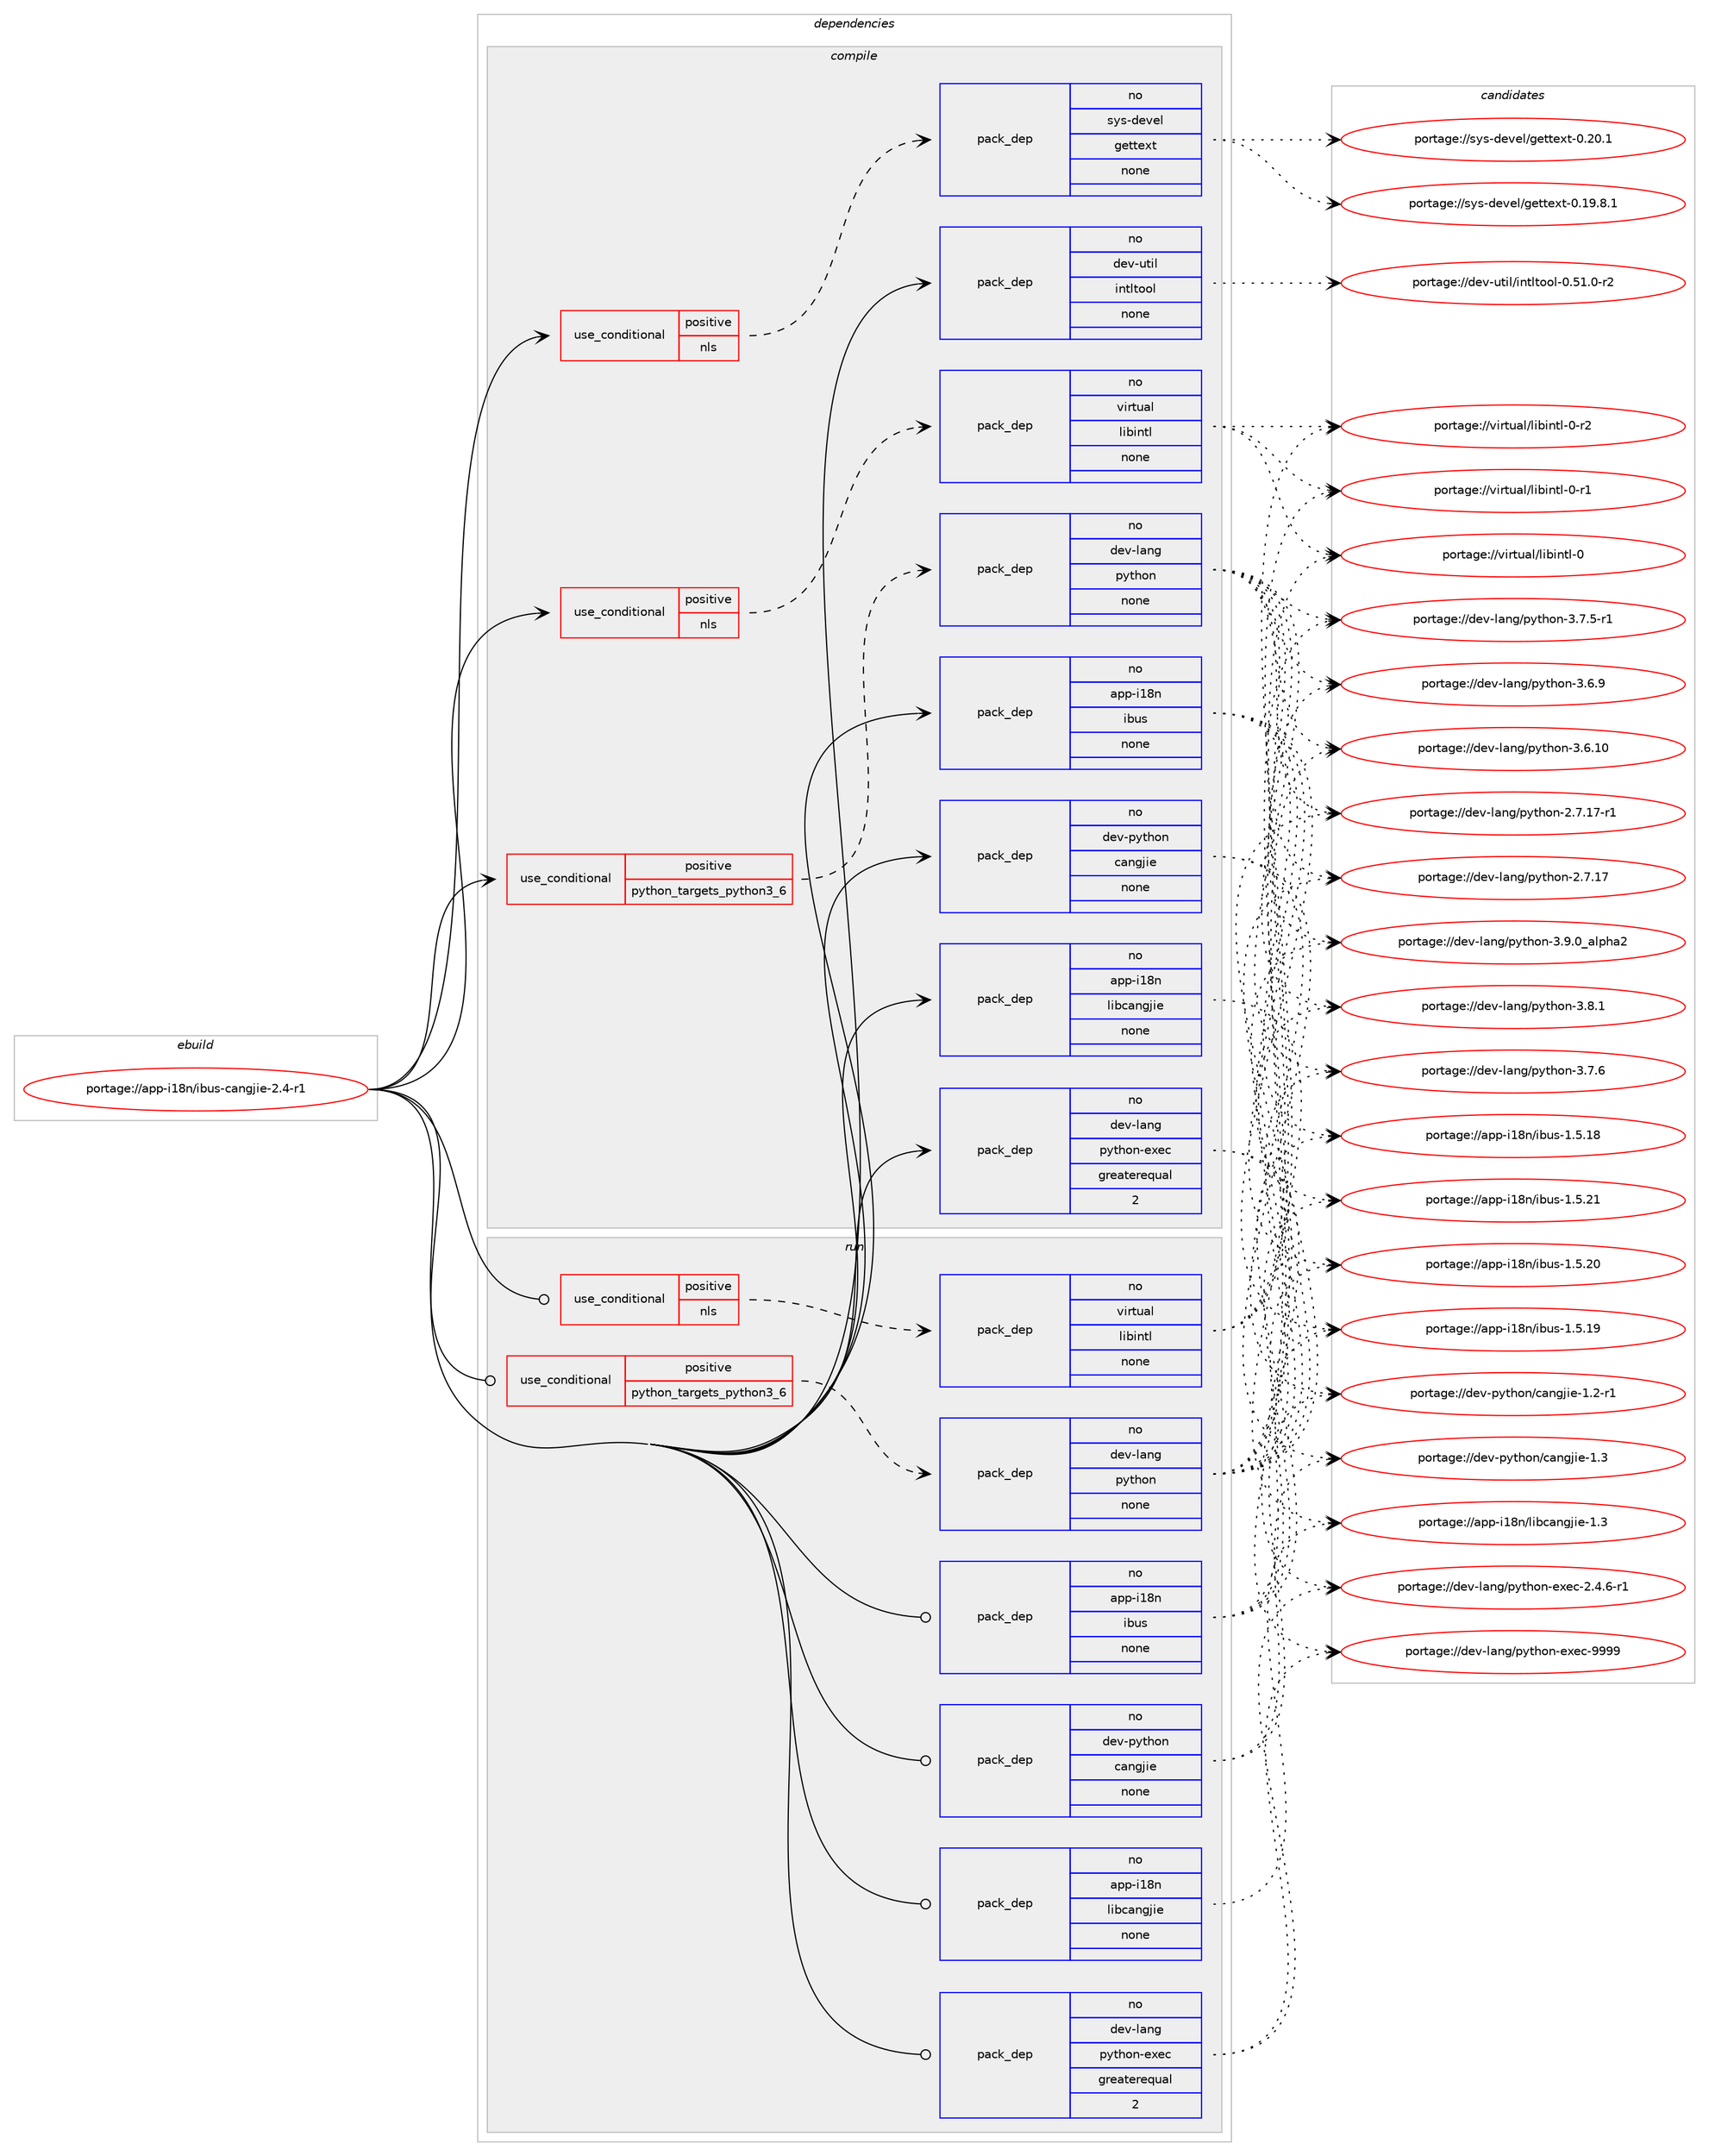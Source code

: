 digraph prolog {

# *************
# Graph options
# *************

newrank=true;
concentrate=true;
compound=true;
graph [rankdir=LR,fontname=Helvetica,fontsize=10,ranksep=1.5];#, ranksep=2.5, nodesep=0.2];
edge  [arrowhead=vee];
node  [fontname=Helvetica,fontsize=10];

# **********
# The ebuild
# **********

subgraph cluster_leftcol {
color=gray;
label=<<i>ebuild</i>>;
id [label="portage://app-i18n/ibus-cangjie-2.4-r1", color=red, width=4, href="../app-i18n/ibus-cangjie-2.4-r1.svg"];
}

# ****************
# The dependencies
# ****************

subgraph cluster_midcol {
color=gray;
label=<<i>dependencies</i>>;
subgraph cluster_compile {
fillcolor="#eeeeee";
style=filled;
label=<<i>compile</i>>;
subgraph cond144839 {
dependency618428 [label=<<TABLE BORDER="0" CELLBORDER="1" CELLSPACING="0" CELLPADDING="4"><TR><TD ROWSPAN="3" CELLPADDING="10">use_conditional</TD></TR><TR><TD>positive</TD></TR><TR><TD>nls</TD></TR></TABLE>>, shape=none, color=red];
subgraph pack465291 {
dependency618429 [label=<<TABLE BORDER="0" CELLBORDER="1" CELLSPACING="0" CELLPADDING="4" WIDTH="220"><TR><TD ROWSPAN="6" CELLPADDING="30">pack_dep</TD></TR><TR><TD WIDTH="110">no</TD></TR><TR><TD>sys-devel</TD></TR><TR><TD>gettext</TD></TR><TR><TD>none</TD></TR><TR><TD></TD></TR></TABLE>>, shape=none, color=blue];
}
dependency618428:e -> dependency618429:w [weight=20,style="dashed",arrowhead="vee"];
}
id:e -> dependency618428:w [weight=20,style="solid",arrowhead="vee"];
subgraph cond144840 {
dependency618430 [label=<<TABLE BORDER="0" CELLBORDER="1" CELLSPACING="0" CELLPADDING="4"><TR><TD ROWSPAN="3" CELLPADDING="10">use_conditional</TD></TR><TR><TD>positive</TD></TR><TR><TD>nls</TD></TR></TABLE>>, shape=none, color=red];
subgraph pack465292 {
dependency618431 [label=<<TABLE BORDER="0" CELLBORDER="1" CELLSPACING="0" CELLPADDING="4" WIDTH="220"><TR><TD ROWSPAN="6" CELLPADDING="30">pack_dep</TD></TR><TR><TD WIDTH="110">no</TD></TR><TR><TD>virtual</TD></TR><TR><TD>libintl</TD></TR><TR><TD>none</TD></TR><TR><TD></TD></TR></TABLE>>, shape=none, color=blue];
}
dependency618430:e -> dependency618431:w [weight=20,style="dashed",arrowhead="vee"];
}
id:e -> dependency618430:w [weight=20,style="solid",arrowhead="vee"];
subgraph cond144841 {
dependency618432 [label=<<TABLE BORDER="0" CELLBORDER="1" CELLSPACING="0" CELLPADDING="4"><TR><TD ROWSPAN="3" CELLPADDING="10">use_conditional</TD></TR><TR><TD>positive</TD></TR><TR><TD>python_targets_python3_6</TD></TR></TABLE>>, shape=none, color=red];
subgraph pack465293 {
dependency618433 [label=<<TABLE BORDER="0" CELLBORDER="1" CELLSPACING="0" CELLPADDING="4" WIDTH="220"><TR><TD ROWSPAN="6" CELLPADDING="30">pack_dep</TD></TR><TR><TD WIDTH="110">no</TD></TR><TR><TD>dev-lang</TD></TR><TR><TD>python</TD></TR><TR><TD>none</TD></TR><TR><TD></TD></TR></TABLE>>, shape=none, color=blue];
}
dependency618432:e -> dependency618433:w [weight=20,style="dashed",arrowhead="vee"];
}
id:e -> dependency618432:w [weight=20,style="solid",arrowhead="vee"];
subgraph pack465294 {
dependency618434 [label=<<TABLE BORDER="0" CELLBORDER="1" CELLSPACING="0" CELLPADDING="4" WIDTH="220"><TR><TD ROWSPAN="6" CELLPADDING="30">pack_dep</TD></TR><TR><TD WIDTH="110">no</TD></TR><TR><TD>app-i18n</TD></TR><TR><TD>ibus</TD></TR><TR><TD>none</TD></TR><TR><TD></TD></TR></TABLE>>, shape=none, color=blue];
}
id:e -> dependency618434:w [weight=20,style="solid",arrowhead="vee"];
subgraph pack465295 {
dependency618435 [label=<<TABLE BORDER="0" CELLBORDER="1" CELLSPACING="0" CELLPADDING="4" WIDTH="220"><TR><TD ROWSPAN="6" CELLPADDING="30">pack_dep</TD></TR><TR><TD WIDTH="110">no</TD></TR><TR><TD>app-i18n</TD></TR><TR><TD>libcangjie</TD></TR><TR><TD>none</TD></TR><TR><TD></TD></TR></TABLE>>, shape=none, color=blue];
}
id:e -> dependency618435:w [weight=20,style="solid",arrowhead="vee"];
subgraph pack465296 {
dependency618436 [label=<<TABLE BORDER="0" CELLBORDER="1" CELLSPACING="0" CELLPADDING="4" WIDTH="220"><TR><TD ROWSPAN="6" CELLPADDING="30">pack_dep</TD></TR><TR><TD WIDTH="110">no</TD></TR><TR><TD>dev-lang</TD></TR><TR><TD>python-exec</TD></TR><TR><TD>greaterequal</TD></TR><TR><TD>2</TD></TR></TABLE>>, shape=none, color=blue];
}
id:e -> dependency618436:w [weight=20,style="solid",arrowhead="vee"];
subgraph pack465297 {
dependency618437 [label=<<TABLE BORDER="0" CELLBORDER="1" CELLSPACING="0" CELLPADDING="4" WIDTH="220"><TR><TD ROWSPAN="6" CELLPADDING="30">pack_dep</TD></TR><TR><TD WIDTH="110">no</TD></TR><TR><TD>dev-python</TD></TR><TR><TD>cangjie</TD></TR><TR><TD>none</TD></TR><TR><TD></TD></TR></TABLE>>, shape=none, color=blue];
}
id:e -> dependency618437:w [weight=20,style="solid",arrowhead="vee"];
subgraph pack465298 {
dependency618438 [label=<<TABLE BORDER="0" CELLBORDER="1" CELLSPACING="0" CELLPADDING="4" WIDTH="220"><TR><TD ROWSPAN="6" CELLPADDING="30">pack_dep</TD></TR><TR><TD WIDTH="110">no</TD></TR><TR><TD>dev-util</TD></TR><TR><TD>intltool</TD></TR><TR><TD>none</TD></TR><TR><TD></TD></TR></TABLE>>, shape=none, color=blue];
}
id:e -> dependency618438:w [weight=20,style="solid",arrowhead="vee"];
}
subgraph cluster_compileandrun {
fillcolor="#eeeeee";
style=filled;
label=<<i>compile and run</i>>;
}
subgraph cluster_run {
fillcolor="#eeeeee";
style=filled;
label=<<i>run</i>>;
subgraph cond144842 {
dependency618439 [label=<<TABLE BORDER="0" CELLBORDER="1" CELLSPACING="0" CELLPADDING="4"><TR><TD ROWSPAN="3" CELLPADDING="10">use_conditional</TD></TR><TR><TD>positive</TD></TR><TR><TD>nls</TD></TR></TABLE>>, shape=none, color=red];
subgraph pack465299 {
dependency618440 [label=<<TABLE BORDER="0" CELLBORDER="1" CELLSPACING="0" CELLPADDING="4" WIDTH="220"><TR><TD ROWSPAN="6" CELLPADDING="30">pack_dep</TD></TR><TR><TD WIDTH="110">no</TD></TR><TR><TD>virtual</TD></TR><TR><TD>libintl</TD></TR><TR><TD>none</TD></TR><TR><TD></TD></TR></TABLE>>, shape=none, color=blue];
}
dependency618439:e -> dependency618440:w [weight=20,style="dashed",arrowhead="vee"];
}
id:e -> dependency618439:w [weight=20,style="solid",arrowhead="odot"];
subgraph cond144843 {
dependency618441 [label=<<TABLE BORDER="0" CELLBORDER="1" CELLSPACING="0" CELLPADDING="4"><TR><TD ROWSPAN="3" CELLPADDING="10">use_conditional</TD></TR><TR><TD>positive</TD></TR><TR><TD>python_targets_python3_6</TD></TR></TABLE>>, shape=none, color=red];
subgraph pack465300 {
dependency618442 [label=<<TABLE BORDER="0" CELLBORDER="1" CELLSPACING="0" CELLPADDING="4" WIDTH="220"><TR><TD ROWSPAN="6" CELLPADDING="30">pack_dep</TD></TR><TR><TD WIDTH="110">no</TD></TR><TR><TD>dev-lang</TD></TR><TR><TD>python</TD></TR><TR><TD>none</TD></TR><TR><TD></TD></TR></TABLE>>, shape=none, color=blue];
}
dependency618441:e -> dependency618442:w [weight=20,style="dashed",arrowhead="vee"];
}
id:e -> dependency618441:w [weight=20,style="solid",arrowhead="odot"];
subgraph pack465301 {
dependency618443 [label=<<TABLE BORDER="0" CELLBORDER="1" CELLSPACING="0" CELLPADDING="4" WIDTH="220"><TR><TD ROWSPAN="6" CELLPADDING="30">pack_dep</TD></TR><TR><TD WIDTH="110">no</TD></TR><TR><TD>app-i18n</TD></TR><TR><TD>ibus</TD></TR><TR><TD>none</TD></TR><TR><TD></TD></TR></TABLE>>, shape=none, color=blue];
}
id:e -> dependency618443:w [weight=20,style="solid",arrowhead="odot"];
subgraph pack465302 {
dependency618444 [label=<<TABLE BORDER="0" CELLBORDER="1" CELLSPACING="0" CELLPADDING="4" WIDTH="220"><TR><TD ROWSPAN="6" CELLPADDING="30">pack_dep</TD></TR><TR><TD WIDTH="110">no</TD></TR><TR><TD>app-i18n</TD></TR><TR><TD>libcangjie</TD></TR><TR><TD>none</TD></TR><TR><TD></TD></TR></TABLE>>, shape=none, color=blue];
}
id:e -> dependency618444:w [weight=20,style="solid",arrowhead="odot"];
subgraph pack465303 {
dependency618445 [label=<<TABLE BORDER="0" CELLBORDER="1" CELLSPACING="0" CELLPADDING="4" WIDTH="220"><TR><TD ROWSPAN="6" CELLPADDING="30">pack_dep</TD></TR><TR><TD WIDTH="110">no</TD></TR><TR><TD>dev-lang</TD></TR><TR><TD>python-exec</TD></TR><TR><TD>greaterequal</TD></TR><TR><TD>2</TD></TR></TABLE>>, shape=none, color=blue];
}
id:e -> dependency618445:w [weight=20,style="solid",arrowhead="odot"];
subgraph pack465304 {
dependency618446 [label=<<TABLE BORDER="0" CELLBORDER="1" CELLSPACING="0" CELLPADDING="4" WIDTH="220"><TR><TD ROWSPAN="6" CELLPADDING="30">pack_dep</TD></TR><TR><TD WIDTH="110">no</TD></TR><TR><TD>dev-python</TD></TR><TR><TD>cangjie</TD></TR><TR><TD>none</TD></TR><TR><TD></TD></TR></TABLE>>, shape=none, color=blue];
}
id:e -> dependency618446:w [weight=20,style="solid",arrowhead="odot"];
}
}

# **************
# The candidates
# **************

subgraph cluster_choices {
rank=same;
color=gray;
label=<<i>candidates</i>>;

subgraph choice465291 {
color=black;
nodesep=1;
choice115121115451001011181011084710310111611610112011645484650484649 [label="portage://sys-devel/gettext-0.20.1", color=red, width=4,href="../sys-devel/gettext-0.20.1.svg"];
choice1151211154510010111810110847103101116116101120116454846495746564649 [label="portage://sys-devel/gettext-0.19.8.1", color=red, width=4,href="../sys-devel/gettext-0.19.8.1.svg"];
dependency618429:e -> choice115121115451001011181011084710310111611610112011645484650484649:w [style=dotted,weight="100"];
dependency618429:e -> choice1151211154510010111810110847103101116116101120116454846495746564649:w [style=dotted,weight="100"];
}
subgraph choice465292 {
color=black;
nodesep=1;
choice11810511411611797108471081059810511011610845484511450 [label="portage://virtual/libintl-0-r2", color=red, width=4,href="../virtual/libintl-0-r2.svg"];
choice11810511411611797108471081059810511011610845484511449 [label="portage://virtual/libintl-0-r1", color=red, width=4,href="../virtual/libintl-0-r1.svg"];
choice1181051141161179710847108105981051101161084548 [label="portage://virtual/libintl-0", color=red, width=4,href="../virtual/libintl-0.svg"];
dependency618431:e -> choice11810511411611797108471081059810511011610845484511450:w [style=dotted,weight="100"];
dependency618431:e -> choice11810511411611797108471081059810511011610845484511449:w [style=dotted,weight="100"];
dependency618431:e -> choice1181051141161179710847108105981051101161084548:w [style=dotted,weight="100"];
}
subgraph choice465293 {
color=black;
nodesep=1;
choice10010111845108971101034711212111610411111045514657464895971081121049750 [label="portage://dev-lang/python-3.9.0_alpha2", color=red, width=4,href="../dev-lang/python-3.9.0_alpha2.svg"];
choice100101118451089711010347112121116104111110455146564649 [label="portage://dev-lang/python-3.8.1", color=red, width=4,href="../dev-lang/python-3.8.1.svg"];
choice100101118451089711010347112121116104111110455146554654 [label="portage://dev-lang/python-3.7.6", color=red, width=4,href="../dev-lang/python-3.7.6.svg"];
choice1001011184510897110103471121211161041111104551465546534511449 [label="portage://dev-lang/python-3.7.5-r1", color=red, width=4,href="../dev-lang/python-3.7.5-r1.svg"];
choice100101118451089711010347112121116104111110455146544657 [label="portage://dev-lang/python-3.6.9", color=red, width=4,href="../dev-lang/python-3.6.9.svg"];
choice10010111845108971101034711212111610411111045514654464948 [label="portage://dev-lang/python-3.6.10", color=red, width=4,href="../dev-lang/python-3.6.10.svg"];
choice100101118451089711010347112121116104111110455046554649554511449 [label="portage://dev-lang/python-2.7.17-r1", color=red, width=4,href="../dev-lang/python-2.7.17-r1.svg"];
choice10010111845108971101034711212111610411111045504655464955 [label="portage://dev-lang/python-2.7.17", color=red, width=4,href="../dev-lang/python-2.7.17.svg"];
dependency618433:e -> choice10010111845108971101034711212111610411111045514657464895971081121049750:w [style=dotted,weight="100"];
dependency618433:e -> choice100101118451089711010347112121116104111110455146564649:w [style=dotted,weight="100"];
dependency618433:e -> choice100101118451089711010347112121116104111110455146554654:w [style=dotted,weight="100"];
dependency618433:e -> choice1001011184510897110103471121211161041111104551465546534511449:w [style=dotted,weight="100"];
dependency618433:e -> choice100101118451089711010347112121116104111110455146544657:w [style=dotted,weight="100"];
dependency618433:e -> choice10010111845108971101034711212111610411111045514654464948:w [style=dotted,weight="100"];
dependency618433:e -> choice100101118451089711010347112121116104111110455046554649554511449:w [style=dotted,weight="100"];
dependency618433:e -> choice10010111845108971101034711212111610411111045504655464955:w [style=dotted,weight="100"];
}
subgraph choice465294 {
color=black;
nodesep=1;
choice97112112451054956110471059811711545494653465049 [label="portage://app-i18n/ibus-1.5.21", color=red, width=4,href="../app-i18n/ibus-1.5.21.svg"];
choice97112112451054956110471059811711545494653465048 [label="portage://app-i18n/ibus-1.5.20", color=red, width=4,href="../app-i18n/ibus-1.5.20.svg"];
choice97112112451054956110471059811711545494653464957 [label="portage://app-i18n/ibus-1.5.19", color=red, width=4,href="../app-i18n/ibus-1.5.19.svg"];
choice97112112451054956110471059811711545494653464956 [label="portage://app-i18n/ibus-1.5.18", color=red, width=4,href="../app-i18n/ibus-1.5.18.svg"];
dependency618434:e -> choice97112112451054956110471059811711545494653465049:w [style=dotted,weight="100"];
dependency618434:e -> choice97112112451054956110471059811711545494653465048:w [style=dotted,weight="100"];
dependency618434:e -> choice97112112451054956110471059811711545494653464957:w [style=dotted,weight="100"];
dependency618434:e -> choice97112112451054956110471059811711545494653464956:w [style=dotted,weight="100"];
}
subgraph choice465295 {
color=black;
nodesep=1;
choice971121124510549561104710810598999711010310610510145494651 [label="portage://app-i18n/libcangjie-1.3", color=red, width=4,href="../app-i18n/libcangjie-1.3.svg"];
dependency618435:e -> choice971121124510549561104710810598999711010310610510145494651:w [style=dotted,weight="100"];
}
subgraph choice465296 {
color=black;
nodesep=1;
choice10010111845108971101034711212111610411111045101120101994557575757 [label="portage://dev-lang/python-exec-9999", color=red, width=4,href="../dev-lang/python-exec-9999.svg"];
choice10010111845108971101034711212111610411111045101120101994550465246544511449 [label="portage://dev-lang/python-exec-2.4.6-r1", color=red, width=4,href="../dev-lang/python-exec-2.4.6-r1.svg"];
dependency618436:e -> choice10010111845108971101034711212111610411111045101120101994557575757:w [style=dotted,weight="100"];
dependency618436:e -> choice10010111845108971101034711212111610411111045101120101994550465246544511449:w [style=dotted,weight="100"];
}
subgraph choice465297 {
color=black;
nodesep=1;
choice1001011184511212111610411111047999711010310610510145494651 [label="portage://dev-python/cangjie-1.3", color=red, width=4,href="../dev-python/cangjie-1.3.svg"];
choice10010111845112121116104111110479997110103106105101454946504511449 [label="portage://dev-python/cangjie-1.2-r1", color=red, width=4,href="../dev-python/cangjie-1.2-r1.svg"];
dependency618437:e -> choice1001011184511212111610411111047999711010310610510145494651:w [style=dotted,weight="100"];
dependency618437:e -> choice10010111845112121116104111110479997110103106105101454946504511449:w [style=dotted,weight="100"];
}
subgraph choice465298 {
color=black;
nodesep=1;
choice1001011184511711610510847105110116108116111111108454846534946484511450 [label="portage://dev-util/intltool-0.51.0-r2", color=red, width=4,href="../dev-util/intltool-0.51.0-r2.svg"];
dependency618438:e -> choice1001011184511711610510847105110116108116111111108454846534946484511450:w [style=dotted,weight="100"];
}
subgraph choice465299 {
color=black;
nodesep=1;
choice11810511411611797108471081059810511011610845484511450 [label="portage://virtual/libintl-0-r2", color=red, width=4,href="../virtual/libintl-0-r2.svg"];
choice11810511411611797108471081059810511011610845484511449 [label="portage://virtual/libintl-0-r1", color=red, width=4,href="../virtual/libintl-0-r1.svg"];
choice1181051141161179710847108105981051101161084548 [label="portage://virtual/libintl-0", color=red, width=4,href="../virtual/libintl-0.svg"];
dependency618440:e -> choice11810511411611797108471081059810511011610845484511450:w [style=dotted,weight="100"];
dependency618440:e -> choice11810511411611797108471081059810511011610845484511449:w [style=dotted,weight="100"];
dependency618440:e -> choice1181051141161179710847108105981051101161084548:w [style=dotted,weight="100"];
}
subgraph choice465300 {
color=black;
nodesep=1;
choice10010111845108971101034711212111610411111045514657464895971081121049750 [label="portage://dev-lang/python-3.9.0_alpha2", color=red, width=4,href="../dev-lang/python-3.9.0_alpha2.svg"];
choice100101118451089711010347112121116104111110455146564649 [label="portage://dev-lang/python-3.8.1", color=red, width=4,href="../dev-lang/python-3.8.1.svg"];
choice100101118451089711010347112121116104111110455146554654 [label="portage://dev-lang/python-3.7.6", color=red, width=4,href="../dev-lang/python-3.7.6.svg"];
choice1001011184510897110103471121211161041111104551465546534511449 [label="portage://dev-lang/python-3.7.5-r1", color=red, width=4,href="../dev-lang/python-3.7.5-r1.svg"];
choice100101118451089711010347112121116104111110455146544657 [label="portage://dev-lang/python-3.6.9", color=red, width=4,href="../dev-lang/python-3.6.9.svg"];
choice10010111845108971101034711212111610411111045514654464948 [label="portage://dev-lang/python-3.6.10", color=red, width=4,href="../dev-lang/python-3.6.10.svg"];
choice100101118451089711010347112121116104111110455046554649554511449 [label="portage://dev-lang/python-2.7.17-r1", color=red, width=4,href="../dev-lang/python-2.7.17-r1.svg"];
choice10010111845108971101034711212111610411111045504655464955 [label="portage://dev-lang/python-2.7.17", color=red, width=4,href="../dev-lang/python-2.7.17.svg"];
dependency618442:e -> choice10010111845108971101034711212111610411111045514657464895971081121049750:w [style=dotted,weight="100"];
dependency618442:e -> choice100101118451089711010347112121116104111110455146564649:w [style=dotted,weight="100"];
dependency618442:e -> choice100101118451089711010347112121116104111110455146554654:w [style=dotted,weight="100"];
dependency618442:e -> choice1001011184510897110103471121211161041111104551465546534511449:w [style=dotted,weight="100"];
dependency618442:e -> choice100101118451089711010347112121116104111110455146544657:w [style=dotted,weight="100"];
dependency618442:e -> choice10010111845108971101034711212111610411111045514654464948:w [style=dotted,weight="100"];
dependency618442:e -> choice100101118451089711010347112121116104111110455046554649554511449:w [style=dotted,weight="100"];
dependency618442:e -> choice10010111845108971101034711212111610411111045504655464955:w [style=dotted,weight="100"];
}
subgraph choice465301 {
color=black;
nodesep=1;
choice97112112451054956110471059811711545494653465049 [label="portage://app-i18n/ibus-1.5.21", color=red, width=4,href="../app-i18n/ibus-1.5.21.svg"];
choice97112112451054956110471059811711545494653465048 [label="portage://app-i18n/ibus-1.5.20", color=red, width=4,href="../app-i18n/ibus-1.5.20.svg"];
choice97112112451054956110471059811711545494653464957 [label="portage://app-i18n/ibus-1.5.19", color=red, width=4,href="../app-i18n/ibus-1.5.19.svg"];
choice97112112451054956110471059811711545494653464956 [label="portage://app-i18n/ibus-1.5.18", color=red, width=4,href="../app-i18n/ibus-1.5.18.svg"];
dependency618443:e -> choice97112112451054956110471059811711545494653465049:w [style=dotted,weight="100"];
dependency618443:e -> choice97112112451054956110471059811711545494653465048:w [style=dotted,weight="100"];
dependency618443:e -> choice97112112451054956110471059811711545494653464957:w [style=dotted,weight="100"];
dependency618443:e -> choice97112112451054956110471059811711545494653464956:w [style=dotted,weight="100"];
}
subgraph choice465302 {
color=black;
nodesep=1;
choice971121124510549561104710810598999711010310610510145494651 [label="portage://app-i18n/libcangjie-1.3", color=red, width=4,href="../app-i18n/libcangjie-1.3.svg"];
dependency618444:e -> choice971121124510549561104710810598999711010310610510145494651:w [style=dotted,weight="100"];
}
subgraph choice465303 {
color=black;
nodesep=1;
choice10010111845108971101034711212111610411111045101120101994557575757 [label="portage://dev-lang/python-exec-9999", color=red, width=4,href="../dev-lang/python-exec-9999.svg"];
choice10010111845108971101034711212111610411111045101120101994550465246544511449 [label="portage://dev-lang/python-exec-2.4.6-r1", color=red, width=4,href="../dev-lang/python-exec-2.4.6-r1.svg"];
dependency618445:e -> choice10010111845108971101034711212111610411111045101120101994557575757:w [style=dotted,weight="100"];
dependency618445:e -> choice10010111845108971101034711212111610411111045101120101994550465246544511449:w [style=dotted,weight="100"];
}
subgraph choice465304 {
color=black;
nodesep=1;
choice1001011184511212111610411111047999711010310610510145494651 [label="portage://dev-python/cangjie-1.3", color=red, width=4,href="../dev-python/cangjie-1.3.svg"];
choice10010111845112121116104111110479997110103106105101454946504511449 [label="portage://dev-python/cangjie-1.2-r1", color=red, width=4,href="../dev-python/cangjie-1.2-r1.svg"];
dependency618446:e -> choice1001011184511212111610411111047999711010310610510145494651:w [style=dotted,weight="100"];
dependency618446:e -> choice10010111845112121116104111110479997110103106105101454946504511449:w [style=dotted,weight="100"];
}
}

}
